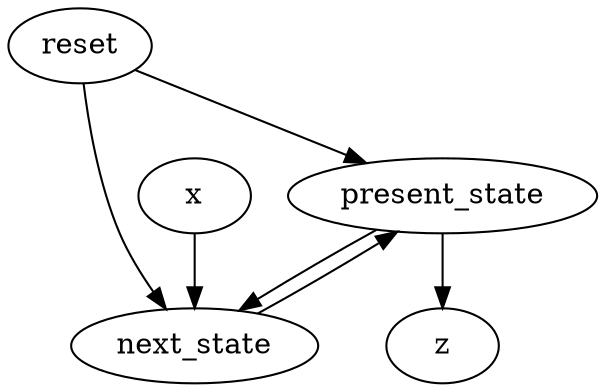 strict digraph "" {
	reset -> present_state	[weight=2.0];
	reset -> next_state	[weight=4.0];
	x -> next_state	[weight=8.0];
	present_state -> z	[weight=1.0];
	present_state -> next_state	[weight=9.0];
	next_state -> present_state	[weight=1.0];
}
